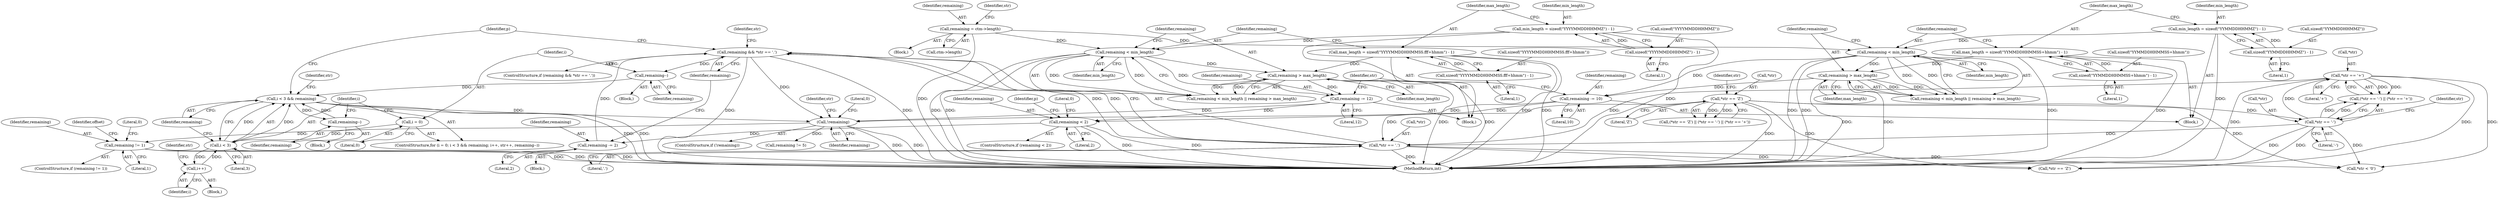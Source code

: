 digraph "0_openssl_f48b83b4fb7d6689584cf25f61ca63a4891f5b11@API" {
"1000335" [label="(Call,remaining != 1)"];
"1000324" [label="(Call,!remaining)"];
"1000288" [label="(Call,i < 3 && remaining)"];
"1000289" [label="(Call,i < 3)"];
"1000285" [label="(Call,i = 0)"];
"1000294" [label="(Call,i++)"];
"1000299" [label="(Call,remaining--)"];
"1000282" [label="(Call,remaining--)"];
"1000273" [label="(Call,remaining && *str == '.')"];
"1000269" [label="(Call,remaining -= 2)"];
"1000250" [label="(Call,remaining < 2)"];
"1000218" [label="(Call,remaining -= 12)"];
"1000200" [label="(Call,remaining < min_length)"];
"1000126" [label="(Call,remaining = ctm->length)"];
"1000185" [label="(Call,min_length = sizeof(\"YYYYMMDDHHMMZ\") - 1)"];
"1000187" [label="(Call,sizeof(\"YYYYMMDDHHMMZ\") - 1)"];
"1000203" [label="(Call,remaining > max_length)"];
"1000192" [label="(Call,max_length = sizeof(\"YYYYMMDDHHMMSS.fff+hhmm\") - 1)"];
"1000194" [label="(Call,sizeof(\"YYYYMMDDHHMMSS.fff+hhmm\") - 1)"];
"1000179" [label="(Call,remaining -= 10)"];
"1000161" [label="(Call,remaining < min_length)"];
"1000146" [label="(Call,min_length = sizeof(\"YYMMDDHHMMZ\") - 1)"];
"1000148" [label="(Call,sizeof(\"YYMMDDHHMMZ\") - 1)"];
"1000164" [label="(Call,remaining > max_length)"];
"1000153" [label="(Call,max_length = sizeof(\"YYMMDDHHMMSS+hhmm\") - 1)"];
"1000155" [label="(Call,sizeof(\"YYMMDDHHMMSS+hhmm\") - 1)"];
"1000275" [label="(Call,*str == '.')"];
"1000232" [label="(Call,*str == '+')"];
"1000228" [label="(Call,*str == '-')"];
"1000223" [label="(Call,*str == 'Z')"];
"1000325" [label="(Identifier,remaining)"];
"1000298" [label="(Identifier,str)"];
"1000148" [label="(Call,sizeof(\"YYMMDDHHMMZ\") - 1)"];
"1000179" [label="(Call,remaining -= 10)"];
"1000227" [label="(Call,(*str == '-') || (*str == '+'))"];
"1000273" [label="(Call,remaining && *str == '.')"];
"1000193" [label="(Identifier,max_length)"];
"1000165" [label="(Identifier,remaining)"];
"1000272" [label="(ControlStructure,if (remaining && *str == '.'))"];
"1000230" [label="(Identifier,str)"];
"1000275" [label="(Call,*str == '.')"];
"1000235" [label="(Literal,'+')"];
"1000341" [label="(Identifier,offset)"];
"1000339" [label="(Literal,0)"];
"1000147" [label="(Identifier,min_length)"];
"1000185" [label="(Call,min_length = sizeof(\"YYYYMMDDHHMMZ\") - 1)"];
"1000194" [label="(Call,sizeof(\"YYYYMMDDHHMMSS.fff+hhmm\") - 1)"];
"1000218" [label="(Call,remaining -= 12)"];
"1000190" [label="(Literal,1)"];
"1000223" [label="(Call,*str == 'Z')"];
"1000162" [label="(Identifier,remaining)"];
"1000126" [label="(Call,remaining = ctm->length)"];
"1000294" [label="(Call,i++)"];
"1000570" [label="(MethodReturn,int)"];
"1000284" [label="(ControlStructure,for (i = 0; i < 3 && remaining; i++, str++, remaining--))"];
"1000232" [label="(Call,*str == '+')"];
"1000160" [label="(Call,remaining < min_length || remaining > max_length)"];
"1000285" [label="(Call,i = 0)"];
"1000204" [label="(Identifier,remaining)"];
"1000161" [label="(Call,remaining < min_length)"];
"1000127" [label="(Identifier,remaining)"];
"1000181" [label="(Literal,10)"];
"1000296" [label="(Block,)"];
"1000225" [label="(Identifier,str)"];
"1000295" [label="(Identifier,i)"];
"1000281" [label="(Identifier,str)"];
"1000195" [label="(Call,sizeof(\"YYYYMMDDHHMMSS.fff+hhmm\"))"];
"1000164" [label="(Call,remaining > max_length)"];
"1000282" [label="(Call,remaining--)"];
"1000156" [label="(Call,sizeof(\"YYMMDDHHMMSS+hhmm\"))"];
"1000334" [label="(ControlStructure,if (remaining != 1))"];
"1000203" [label="(Call,remaining > max_length)"];
"1000192" [label="(Call,max_length = sizeof(\"YYYYMMDDHHMMSS.fff+hhmm\") - 1)"];
"1000251" [label="(Identifier,remaining)"];
"1000205" [label="(Identifier,max_length)"];
"1000158" [label="(Literal,1)"];
"1000202" [label="(Identifier,min_length)"];
"1000153" [label="(Call,max_length = sizeof(\"YYMMDDHHMMSS+hhmm\") - 1)"];
"1000155" [label="(Call,sizeof(\"YYMMDDHHMMSS+hhmm\") - 1)"];
"1000149" [label="(Call,sizeof(\"YYMMDDHHMMZ\"))"];
"1000249" [label="(ControlStructure,if (remaining < 2))"];
"1000154" [label="(Identifier,max_length)"];
"1000288" [label="(Call,i < 3 && remaining)"];
"1000258" [label="(Identifier,p)"];
"1000278" [label="(Literal,'.')"];
"1000270" [label="(Identifier,remaining)"];
"1000180" [label="(Identifier,remaining)"];
"1000201" [label="(Identifier,remaining)"];
"1000146" [label="(Call,min_length = sizeof(\"YYMMDDHHMMZ\") - 1)"];
"1000151" [label="(Literal,1)"];
"1000228" [label="(Call,*str == '-')"];
"1000113" [label="(Block,)"];
"1000219" [label="(Identifier,remaining)"];
"1000290" [label="(Identifier,i)"];
"1000283" [label="(Identifier,remaining)"];
"1000229" [label="(Call,*str)"];
"1000316" [label="(Identifier,p)"];
"1000252" [label="(Literal,2)"];
"1000248" [label="(Block,)"];
"1000163" [label="(Identifier,min_length)"];
"1000231" [label="(Literal,'-')"];
"1000327" [label="(Literal,0)"];
"1000336" [label="(Identifier,remaining)"];
"1000337" [label="(Literal,1)"];
"1000183" [label="(Block,)"];
"1000299" [label="(Call,remaining--)"];
"1000300" [label="(Identifier,remaining)"];
"1000323" [label="(ControlStructure,if (!remaining))"];
"1000128" [label="(Call,ctm->length)"];
"1000233" [label="(Call,*str)"];
"1000271" [label="(Literal,2)"];
"1000186" [label="(Identifier,min_length)"];
"1000292" [label="(Identifier,remaining)"];
"1000286" [label="(Identifier,i)"];
"1000166" [label="(Identifier,max_length)"];
"1000329" [label="(Call,*str == 'Z')"];
"1000279" [label="(Block,)"];
"1000224" [label="(Call,*str)"];
"1000226" [label="(Literal,'Z')"];
"1000274" [label="(Identifier,remaining)"];
"1000304" [label="(Call,*str < '0')"];
"1000132" [label="(Identifier,str)"];
"1000358" [label="(Call,remaining != 5)"];
"1000289" [label="(Call,i < 3)"];
"1000306" [label="(Identifier,str)"];
"1000199" [label="(Call,remaining < min_length || remaining > max_length)"];
"1000144" [label="(Block,)"];
"1000188" [label="(Call,sizeof(\"YYYYMMDDHHMMZ\"))"];
"1000234" [label="(Identifier,str)"];
"1000187" [label="(Call,sizeof(\"YYYYMMDDHHMMZ\") - 1)"];
"1000276" [label="(Call,*str)"];
"1000220" [label="(Literal,12)"];
"1000287" [label="(Literal,0)"];
"1000200" [label="(Call,remaining < min_length)"];
"1000293" [label="(Block,)"];
"1000291" [label="(Literal,3)"];
"1000331" [label="(Identifier,str)"];
"1000197" [label="(Literal,1)"];
"1000222" [label="(Call,(*str == 'Z') || (*str == '-') || (*str == '+'))"];
"1000250" [label="(Call,remaining < 2)"];
"1000269" [label="(Call,remaining -= 2)"];
"1000254" [label="(Literal,0)"];
"1000324" [label="(Call,!remaining)"];
"1000335" [label="(Call,remaining != 1)"];
"1000335" -> "1000334"  [label="AST: "];
"1000335" -> "1000337"  [label="CFG: "];
"1000336" -> "1000335"  [label="AST: "];
"1000337" -> "1000335"  [label="AST: "];
"1000339" -> "1000335"  [label="CFG: "];
"1000341" -> "1000335"  [label="CFG: "];
"1000335" -> "1000570"  [label="DDG: "];
"1000335" -> "1000570"  [label="DDG: "];
"1000324" -> "1000335"  [label="DDG: "];
"1000324" -> "1000323"  [label="AST: "];
"1000324" -> "1000325"  [label="CFG: "];
"1000325" -> "1000324"  [label="AST: "];
"1000327" -> "1000324"  [label="CFG: "];
"1000331" -> "1000324"  [label="CFG: "];
"1000324" -> "1000570"  [label="DDG: "];
"1000324" -> "1000570"  [label="DDG: "];
"1000288" -> "1000324"  [label="DDG: "];
"1000218" -> "1000324"  [label="DDG: "];
"1000273" -> "1000324"  [label="DDG: "];
"1000179" -> "1000324"  [label="DDG: "];
"1000324" -> "1000358"  [label="DDG: "];
"1000288" -> "1000284"  [label="AST: "];
"1000288" -> "1000289"  [label="CFG: "];
"1000288" -> "1000292"  [label="CFG: "];
"1000289" -> "1000288"  [label="AST: "];
"1000292" -> "1000288"  [label="AST: "];
"1000306" -> "1000288"  [label="CFG: "];
"1000316" -> "1000288"  [label="CFG: "];
"1000288" -> "1000570"  [label="DDG: "];
"1000288" -> "1000570"  [label="DDG: "];
"1000289" -> "1000288"  [label="DDG: "];
"1000289" -> "1000288"  [label="DDG: "];
"1000299" -> "1000288"  [label="DDG: "];
"1000282" -> "1000288"  [label="DDG: "];
"1000288" -> "1000299"  [label="DDG: "];
"1000289" -> "1000291"  [label="CFG: "];
"1000290" -> "1000289"  [label="AST: "];
"1000291" -> "1000289"  [label="AST: "];
"1000292" -> "1000289"  [label="CFG: "];
"1000289" -> "1000570"  [label="DDG: "];
"1000285" -> "1000289"  [label="DDG: "];
"1000294" -> "1000289"  [label="DDG: "];
"1000289" -> "1000294"  [label="DDG: "];
"1000285" -> "1000284"  [label="AST: "];
"1000285" -> "1000287"  [label="CFG: "];
"1000286" -> "1000285"  [label="AST: "];
"1000287" -> "1000285"  [label="AST: "];
"1000290" -> "1000285"  [label="CFG: "];
"1000294" -> "1000293"  [label="AST: "];
"1000294" -> "1000295"  [label="CFG: "];
"1000295" -> "1000294"  [label="AST: "];
"1000298" -> "1000294"  [label="CFG: "];
"1000299" -> "1000296"  [label="AST: "];
"1000299" -> "1000300"  [label="CFG: "];
"1000300" -> "1000299"  [label="AST: "];
"1000290" -> "1000299"  [label="CFG: "];
"1000282" -> "1000279"  [label="AST: "];
"1000282" -> "1000283"  [label="CFG: "];
"1000283" -> "1000282"  [label="AST: "];
"1000286" -> "1000282"  [label="CFG: "];
"1000273" -> "1000282"  [label="DDG: "];
"1000273" -> "1000272"  [label="AST: "];
"1000273" -> "1000274"  [label="CFG: "];
"1000273" -> "1000275"  [label="CFG: "];
"1000274" -> "1000273"  [label="AST: "];
"1000275" -> "1000273"  [label="AST: "];
"1000281" -> "1000273"  [label="CFG: "];
"1000316" -> "1000273"  [label="CFG: "];
"1000273" -> "1000570"  [label="DDG: "];
"1000273" -> "1000570"  [label="DDG: "];
"1000269" -> "1000273"  [label="DDG: "];
"1000275" -> "1000273"  [label="DDG: "];
"1000275" -> "1000273"  [label="DDG: "];
"1000269" -> "1000248"  [label="AST: "];
"1000269" -> "1000271"  [label="CFG: "];
"1000270" -> "1000269"  [label="AST: "];
"1000271" -> "1000269"  [label="AST: "];
"1000274" -> "1000269"  [label="CFG: "];
"1000250" -> "1000269"  [label="DDG: "];
"1000250" -> "1000249"  [label="AST: "];
"1000250" -> "1000252"  [label="CFG: "];
"1000251" -> "1000250"  [label="AST: "];
"1000252" -> "1000250"  [label="AST: "];
"1000254" -> "1000250"  [label="CFG: "];
"1000258" -> "1000250"  [label="CFG: "];
"1000250" -> "1000570"  [label="DDG: "];
"1000250" -> "1000570"  [label="DDG: "];
"1000218" -> "1000250"  [label="DDG: "];
"1000179" -> "1000250"  [label="DDG: "];
"1000218" -> "1000183"  [label="AST: "];
"1000218" -> "1000220"  [label="CFG: "];
"1000219" -> "1000218"  [label="AST: "];
"1000220" -> "1000218"  [label="AST: "];
"1000225" -> "1000218"  [label="CFG: "];
"1000200" -> "1000218"  [label="DDG: "];
"1000203" -> "1000218"  [label="DDG: "];
"1000200" -> "1000199"  [label="AST: "];
"1000200" -> "1000202"  [label="CFG: "];
"1000201" -> "1000200"  [label="AST: "];
"1000202" -> "1000200"  [label="AST: "];
"1000204" -> "1000200"  [label="CFG: "];
"1000199" -> "1000200"  [label="CFG: "];
"1000200" -> "1000570"  [label="DDG: "];
"1000200" -> "1000570"  [label="DDG: "];
"1000200" -> "1000199"  [label="DDG: "];
"1000200" -> "1000199"  [label="DDG: "];
"1000126" -> "1000200"  [label="DDG: "];
"1000185" -> "1000200"  [label="DDG: "];
"1000200" -> "1000203"  [label="DDG: "];
"1000126" -> "1000113"  [label="AST: "];
"1000126" -> "1000128"  [label="CFG: "];
"1000127" -> "1000126"  [label="AST: "];
"1000128" -> "1000126"  [label="AST: "];
"1000132" -> "1000126"  [label="CFG: "];
"1000126" -> "1000570"  [label="DDG: "];
"1000126" -> "1000161"  [label="DDG: "];
"1000185" -> "1000183"  [label="AST: "];
"1000185" -> "1000187"  [label="CFG: "];
"1000186" -> "1000185"  [label="AST: "];
"1000187" -> "1000185"  [label="AST: "];
"1000193" -> "1000185"  [label="CFG: "];
"1000185" -> "1000570"  [label="DDG: "];
"1000187" -> "1000185"  [label="DDG: "];
"1000187" -> "1000190"  [label="CFG: "];
"1000188" -> "1000187"  [label="AST: "];
"1000190" -> "1000187"  [label="AST: "];
"1000203" -> "1000199"  [label="AST: "];
"1000203" -> "1000205"  [label="CFG: "];
"1000204" -> "1000203"  [label="AST: "];
"1000205" -> "1000203"  [label="AST: "];
"1000199" -> "1000203"  [label="CFG: "];
"1000203" -> "1000570"  [label="DDG: "];
"1000203" -> "1000570"  [label="DDG: "];
"1000203" -> "1000199"  [label="DDG: "];
"1000203" -> "1000199"  [label="DDG: "];
"1000192" -> "1000203"  [label="DDG: "];
"1000192" -> "1000183"  [label="AST: "];
"1000192" -> "1000194"  [label="CFG: "];
"1000193" -> "1000192"  [label="AST: "];
"1000194" -> "1000192"  [label="AST: "];
"1000201" -> "1000192"  [label="CFG: "];
"1000192" -> "1000570"  [label="DDG: "];
"1000192" -> "1000570"  [label="DDG: "];
"1000194" -> "1000192"  [label="DDG: "];
"1000194" -> "1000197"  [label="CFG: "];
"1000195" -> "1000194"  [label="AST: "];
"1000197" -> "1000194"  [label="AST: "];
"1000179" -> "1000144"  [label="AST: "];
"1000179" -> "1000181"  [label="CFG: "];
"1000180" -> "1000179"  [label="AST: "];
"1000181" -> "1000179"  [label="AST: "];
"1000225" -> "1000179"  [label="CFG: "];
"1000161" -> "1000179"  [label="DDG: "];
"1000164" -> "1000179"  [label="DDG: "];
"1000161" -> "1000160"  [label="AST: "];
"1000161" -> "1000163"  [label="CFG: "];
"1000162" -> "1000161"  [label="AST: "];
"1000163" -> "1000161"  [label="AST: "];
"1000165" -> "1000161"  [label="CFG: "];
"1000160" -> "1000161"  [label="CFG: "];
"1000161" -> "1000570"  [label="DDG: "];
"1000161" -> "1000570"  [label="DDG: "];
"1000161" -> "1000160"  [label="DDG: "];
"1000161" -> "1000160"  [label="DDG: "];
"1000146" -> "1000161"  [label="DDG: "];
"1000161" -> "1000164"  [label="DDG: "];
"1000146" -> "1000144"  [label="AST: "];
"1000146" -> "1000148"  [label="CFG: "];
"1000147" -> "1000146"  [label="AST: "];
"1000148" -> "1000146"  [label="AST: "];
"1000154" -> "1000146"  [label="CFG: "];
"1000146" -> "1000570"  [label="DDG: "];
"1000148" -> "1000146"  [label="DDG: "];
"1000148" -> "1000151"  [label="CFG: "];
"1000149" -> "1000148"  [label="AST: "];
"1000151" -> "1000148"  [label="AST: "];
"1000164" -> "1000160"  [label="AST: "];
"1000164" -> "1000166"  [label="CFG: "];
"1000165" -> "1000164"  [label="AST: "];
"1000166" -> "1000164"  [label="AST: "];
"1000160" -> "1000164"  [label="CFG: "];
"1000164" -> "1000570"  [label="DDG: "];
"1000164" -> "1000570"  [label="DDG: "];
"1000164" -> "1000160"  [label="DDG: "];
"1000164" -> "1000160"  [label="DDG: "];
"1000153" -> "1000164"  [label="DDG: "];
"1000153" -> "1000144"  [label="AST: "];
"1000153" -> "1000155"  [label="CFG: "];
"1000154" -> "1000153"  [label="AST: "];
"1000155" -> "1000153"  [label="AST: "];
"1000162" -> "1000153"  [label="CFG: "];
"1000153" -> "1000570"  [label="DDG: "];
"1000153" -> "1000570"  [label="DDG: "];
"1000155" -> "1000153"  [label="DDG: "];
"1000155" -> "1000158"  [label="CFG: "];
"1000156" -> "1000155"  [label="AST: "];
"1000158" -> "1000155"  [label="AST: "];
"1000275" -> "1000278"  [label="CFG: "];
"1000276" -> "1000275"  [label="AST: "];
"1000278" -> "1000275"  [label="AST: "];
"1000275" -> "1000570"  [label="DDG: "];
"1000232" -> "1000275"  [label="DDG: "];
"1000228" -> "1000275"  [label="DDG: "];
"1000223" -> "1000275"  [label="DDG: "];
"1000275" -> "1000304"  [label="DDG: "];
"1000275" -> "1000329"  [label="DDG: "];
"1000232" -> "1000227"  [label="AST: "];
"1000232" -> "1000235"  [label="CFG: "];
"1000233" -> "1000232"  [label="AST: "];
"1000235" -> "1000232"  [label="AST: "];
"1000227" -> "1000232"  [label="CFG: "];
"1000232" -> "1000570"  [label="DDG: "];
"1000232" -> "1000227"  [label="DDG: "];
"1000232" -> "1000227"  [label="DDG: "];
"1000228" -> "1000232"  [label="DDG: "];
"1000232" -> "1000304"  [label="DDG: "];
"1000232" -> "1000329"  [label="DDG: "];
"1000228" -> "1000227"  [label="AST: "];
"1000228" -> "1000231"  [label="CFG: "];
"1000229" -> "1000228"  [label="AST: "];
"1000231" -> "1000228"  [label="AST: "];
"1000234" -> "1000228"  [label="CFG: "];
"1000227" -> "1000228"  [label="CFG: "];
"1000228" -> "1000570"  [label="DDG: "];
"1000228" -> "1000227"  [label="DDG: "];
"1000228" -> "1000227"  [label="DDG: "];
"1000223" -> "1000228"  [label="DDG: "];
"1000228" -> "1000304"  [label="DDG: "];
"1000228" -> "1000329"  [label="DDG: "];
"1000223" -> "1000222"  [label="AST: "];
"1000223" -> "1000226"  [label="CFG: "];
"1000224" -> "1000223"  [label="AST: "];
"1000226" -> "1000223"  [label="AST: "];
"1000230" -> "1000223"  [label="CFG: "];
"1000222" -> "1000223"  [label="CFG: "];
"1000223" -> "1000570"  [label="DDG: "];
"1000223" -> "1000222"  [label="DDG: "];
"1000223" -> "1000222"  [label="DDG: "];
"1000223" -> "1000304"  [label="DDG: "];
"1000223" -> "1000329"  [label="DDG: "];
}
